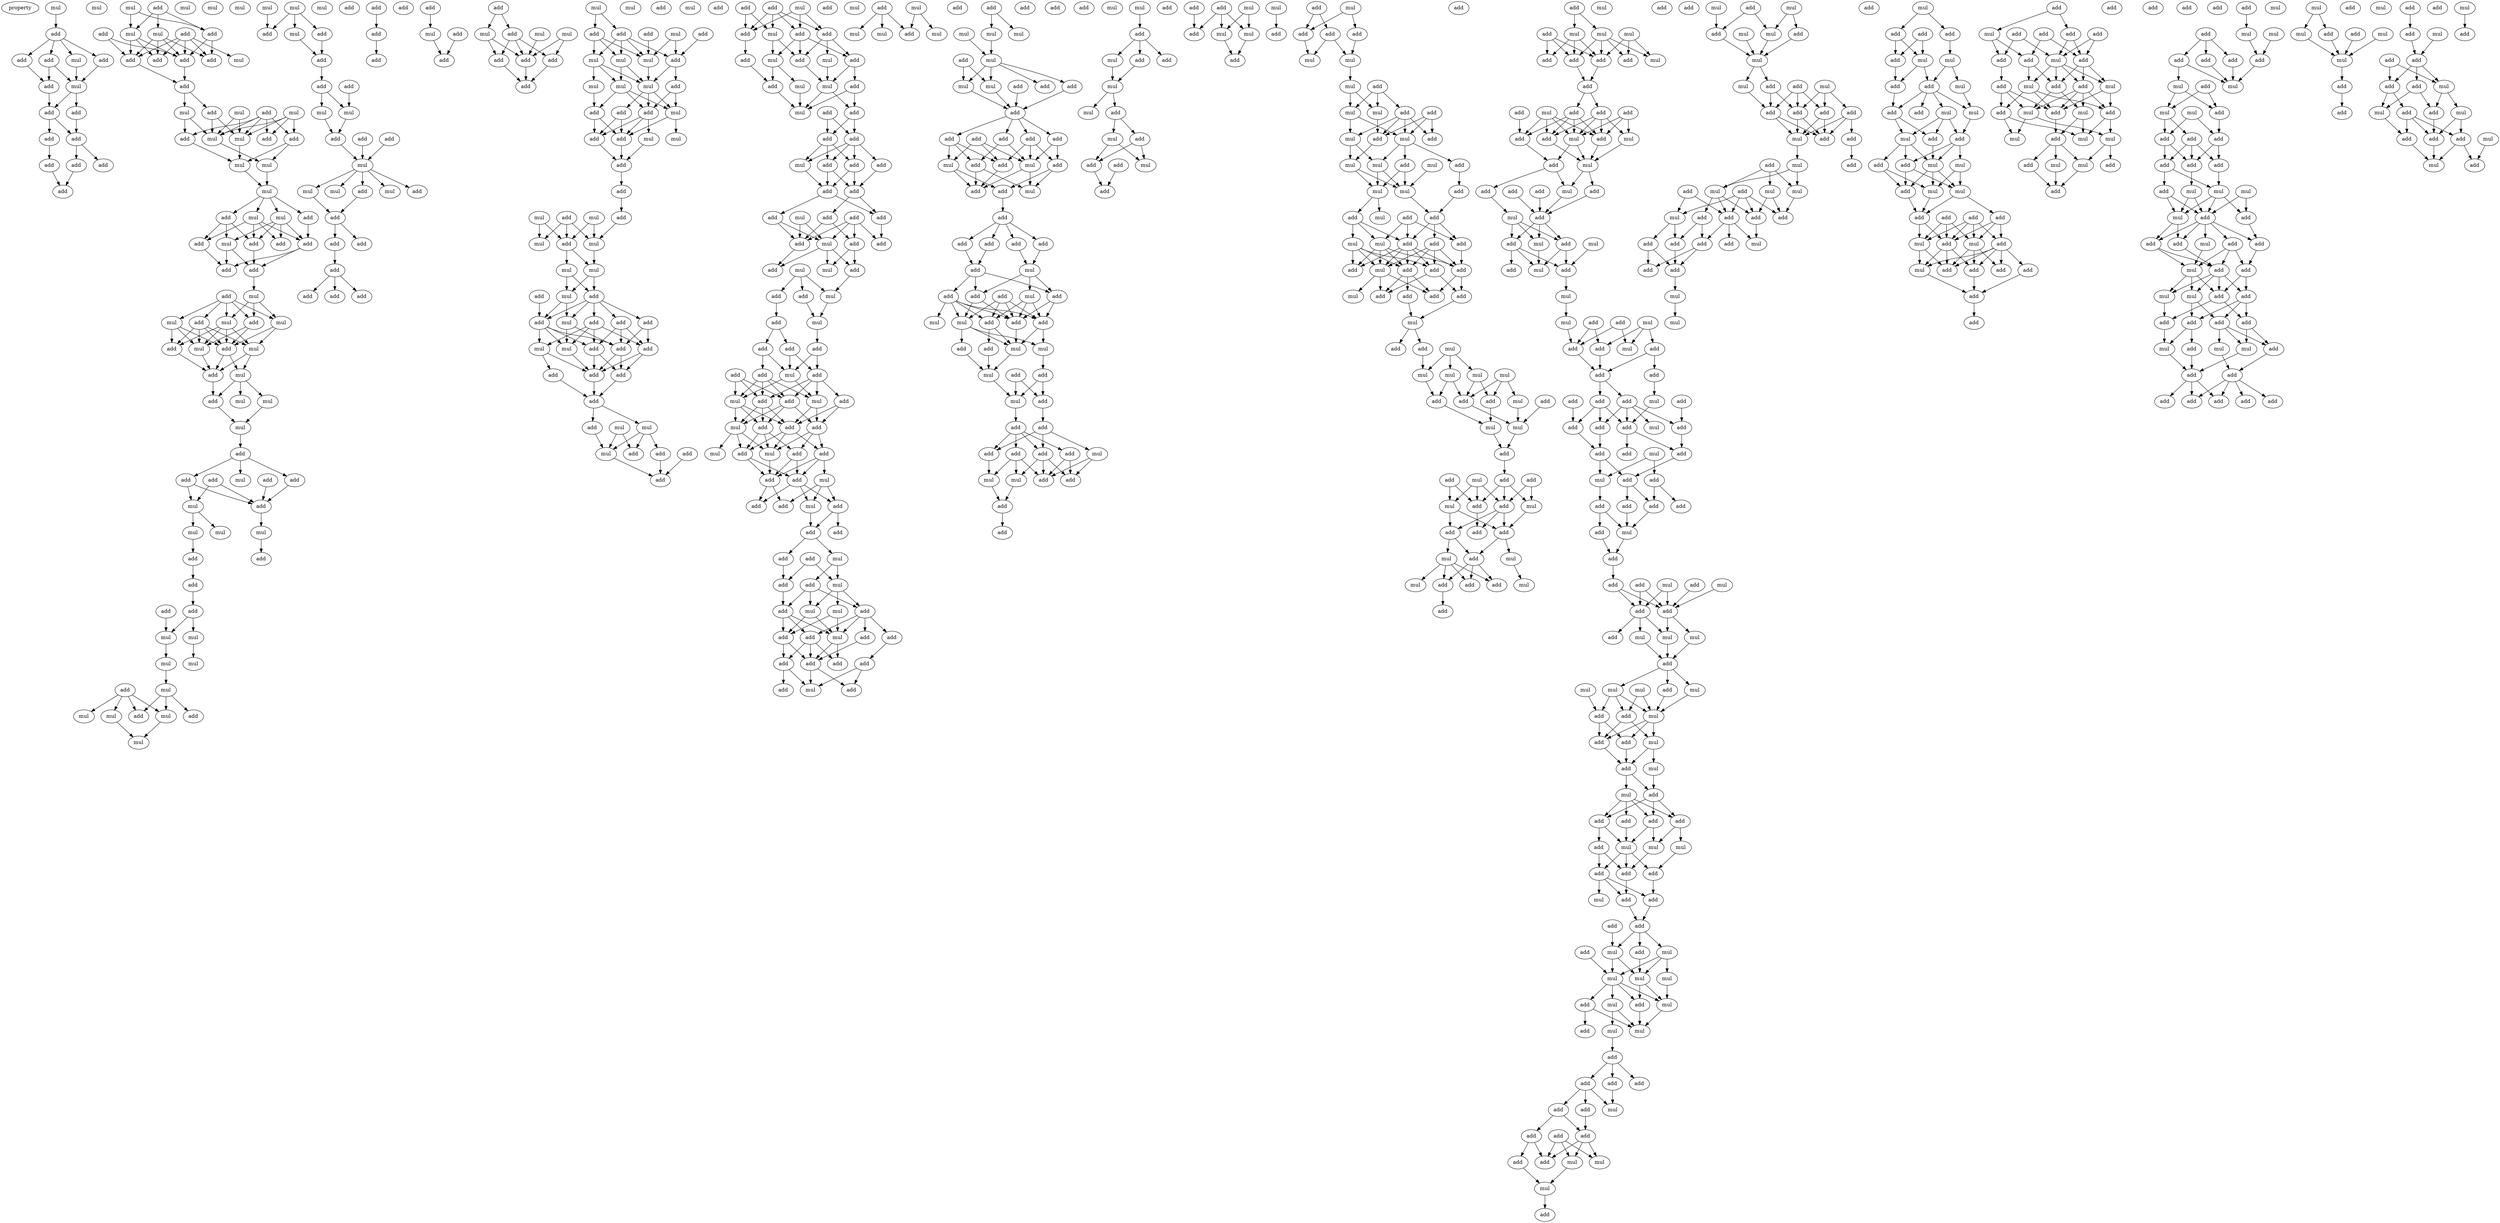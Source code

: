 digraph {
    node [fontcolor=black]
    property [mul=2,lf=1.4]
    0 [ label = mul ];
    1 [ label = add ];
    2 [ label = mul ];
    3 [ label = add ];
    4 [ label = mul ];
    5 [ label = add ];
    6 [ label = add ];
    7 [ label = mul ];
    8 [ label = add ];
    9 [ label = add ];
    10 [ label = add ];
    11 [ label = add ];
    12 [ label = add ];
    13 [ label = add ];
    14 [ label = add ];
    15 [ label = add ];
    16 [ label = add ];
    17 [ label = mul ];
    18 [ label = add ];
    19 [ label = mul ];
    20 [ label = add ];
    21 [ label = add ];
    22 [ label = mul ];
    23 [ label = add ];
    24 [ label = add ];
    25 [ label = mul ];
    26 [ label = add ];
    27 [ label = add ];
    28 [ label = add ];
    29 [ label = add ];
    30 [ label = mul ];
    31 [ label = mul ];
    32 [ label = add ];
    33 [ label = mul ];
    34 [ label = add ];
    35 [ label = mul ];
    36 [ label = add ];
    37 [ label = mul ];
    38 [ label = add ];
    39 [ label = add ];
    40 [ label = mul ];
    41 [ label = mul ];
    42 [ label = mul ];
    43 [ label = add ];
    44 [ label = mul ];
    45 [ label = add ];
    46 [ label = mul ];
    47 [ label = mul ];
    48 [ label = add ];
    49 [ label = add ];
    50 [ label = add ];
    51 [ label = add ];
    52 [ label = add ];
    53 [ label = add ];
    54 [ label = add ];
    55 [ label = mul ];
    56 [ label = add ];
    57 [ label = add ];
    58 [ label = mul ];
    59 [ label = mul ];
    60 [ label = mul ];
    61 [ label = add ];
    62 [ label = mul ];
    63 [ label = mul ];
    64 [ label = add ];
    65 [ label = add ];
    66 [ label = mul ];
    67 [ label = add ];
    68 [ label = mul ];
    69 [ label = mul ];
    70 [ label = mul ];
    71 [ label = add ];
    72 [ label = add ];
    73 [ label = add ];
    74 [ label = add ];
    75 [ label = mul ];
    76 [ label = add ];
    77 [ label = add ];
    78 [ label = mul ];
    79 [ label = mul ];
    80 [ label = mul ];
    81 [ label = mul ];
    82 [ label = add ];
    83 [ label = add ];
    84 [ label = add ];
    85 [ label = add ];
    86 [ label = add ];
    87 [ label = mul ];
    88 [ label = mul ];
    89 [ label = mul ];
    90 [ label = mul ];
    91 [ label = mul ];
    92 [ label = mul ];
    93 [ label = mul ];
    94 [ label = add ];
    95 [ label = add ];
    96 [ label = mul ];
    97 [ label = mul ];
    98 [ label = mul ];
    99 [ label = add ];
    100 [ label = mul ];
    101 [ label = mul ];
    102 [ label = mul ];
    103 [ label = mul ];
    104 [ label = mul ];
    105 [ label = add ];
    106 [ label = add ];
    107 [ label = add ];
    108 [ label = add ];
    109 [ label = add ];
    110 [ label = mul ];
    111 [ label = mul ];
    112 [ label = add ];
    113 [ label = add ];
    114 [ label = mul ];
    115 [ label = add ];
    116 [ label = add ];
    117 [ label = mul ];
    118 [ label = mul ];
    119 [ label = mul ];
    120 [ label = add ];
    121 [ label = mul ];
    122 [ label = add ];
    123 [ label = add ];
    124 [ label = add ];
    125 [ label = add ];
    126 [ label = add ];
    127 [ label = add ];
    128 [ label = add ];
    129 [ label = add ];
    130 [ label = add ];
    131 [ label = add ];
    132 [ label = add ];
    133 [ label = add ];
    134 [ label = add ];
    135 [ label = add ];
    136 [ label = mul ];
    137 [ label = add ];
    138 [ label = add ];
    139 [ label = mul ];
    140 [ label = add ];
    141 [ label = mul ];
    142 [ label = mul ];
    143 [ label = add ];
    144 [ label = add ];
    145 [ label = add ];
    146 [ label = add ];
    147 [ label = mul ];
    148 [ label = add ];
    149 [ label = add ];
    150 [ label = add ];
    151 [ label = mul ];
    152 [ label = add ];
    153 [ label = mul ];
    154 [ label = mul ];
    155 [ label = add ];
    156 [ label = mul ];
    157 [ label = add ];
    158 [ label = mul ];
    159 [ label = mul ];
    160 [ label = mul ];
    161 [ label = add ];
    162 [ label = add ];
    163 [ label = mul ];
    164 [ label = add ];
    165 [ label = mul ];
    166 [ label = add ];
    167 [ label = add ];
    168 [ label = mul ];
    169 [ label = mul ];
    170 [ label = add ];
    171 [ label = add ];
    172 [ label = add ];
    173 [ label = add ];
    174 [ label = mul ];
    175 [ label = mul ];
    176 [ label = add ];
    177 [ label = add ];
    178 [ label = mul ];
    179 [ label = mul ];
    180 [ label = mul ];
    181 [ label = mul ];
    182 [ label = mul ];
    183 [ label = add ];
    184 [ label = add ];
    185 [ label = add ];
    186 [ label = mul ];
    187 [ label = add ];
    188 [ label = add ];
    189 [ label = add ];
    190 [ label = add ];
    191 [ label = mul ];
    192 [ label = mul ];
    193 [ label = add ];
    194 [ label = add ];
    195 [ label = add ];
    196 [ label = add ];
    197 [ label = mul ];
    198 [ label = add ];
    199 [ label = add ];
    200 [ label = mul ];
    201 [ label = mul ];
    202 [ label = add ];
    203 [ label = add ];
    204 [ label = add ];
    205 [ label = add ];
    206 [ label = add ];
    207 [ label = mul ];
    208 [ label = add ];
    209 [ label = add ];
    210 [ label = mul ];
    211 [ label = add ];
    212 [ label = add ];
    213 [ label = mul ];
    214 [ label = add ];
    215 [ label = add ];
    216 [ label = mul ];
    217 [ label = add ];
    218 [ label = mul ];
    219 [ label = add ];
    220 [ label = add ];
    221 [ label = mul ];
    222 [ label = add ];
    223 [ label = add ];
    224 [ label = mul ];
    225 [ label = mul ];
    226 [ label = add ];
    227 [ label = add ];
    228 [ label = add ];
    229 [ label = add ];
    230 [ label = mul ];
    231 [ label = add ];
    232 [ label = add ];
    233 [ label = add ];
    234 [ label = add ];
    235 [ label = add ];
    236 [ label = add ];
    237 [ label = add ];
    238 [ label = add ];
    239 [ label = mul ];
    240 [ label = add ];
    241 [ label = add ];
    242 [ label = mul ];
    243 [ label = add ];
    244 [ label = add ];
    245 [ label = add ];
    246 [ label = add ];
    247 [ label = mul ];
    248 [ label = mul ];
    249 [ label = add ];
    250 [ label = add ];
    251 [ label = mul ];
    252 [ label = mul ];
    253 [ label = add ];
    254 [ label = add ];
    255 [ label = add ];
    256 [ label = add ];
    257 [ label = add ];
    258 [ label = add ];
    259 [ label = mul ];
    260 [ label = add ];
    261 [ label = add ];
    262 [ label = add ];
    263 [ label = add ];
    264 [ label = mul ];
    265 [ label = add ];
    266 [ label = mul ];
    267 [ label = add ];
    268 [ label = add ];
    269 [ label = add ];
    270 [ label = mul ];
    271 [ label = mul ];
    272 [ label = add ];
    273 [ label = add ];
    274 [ label = mul ];
    275 [ label = add ];
    276 [ label = add ];
    277 [ label = add ];
    278 [ label = mul ];
    279 [ label = add ];
    280 [ label = mul ];
    281 [ label = add ];
    282 [ label = add ];
    283 [ label = add ];
    284 [ label = add ];
    285 [ label = mul ];
    286 [ label = add ];
    287 [ label = add ];
    288 [ label = mul ];
    289 [ label = mul ];
    290 [ label = add ];
    291 [ label = add ];
    292 [ label = add ];
    293 [ label = add ];
    294 [ label = mul ];
    295 [ label = mul ];
    296 [ label = add ];
    297 [ label = add ];
    298 [ label = add ];
    299 [ label = add ];
    300 [ label = mul ];
    301 [ label = add ];
    302 [ label = add ];
    303 [ label = add ];
    304 [ label = add ];
    305 [ label = add ];
    306 [ label = mul ];
    307 [ label = add ];
    308 [ label = add ];
    309 [ label = mul ];
    310 [ label = mul ];
    311 [ label = mul ];
    312 [ label = mul ];
    313 [ label = add ];
    314 [ label = add ];
    315 [ label = add ];
    316 [ label = mul ];
    317 [ label = mul ];
    318 [ label = mul ];
    319 [ label = mul ];
    320 [ label = add ];
    321 [ label = mul ];
    322 [ label = add ];
    323 [ label = add ];
    324 [ label = mul ];
    325 [ label = add ];
    326 [ label = add ];
    327 [ label = add ];
    328 [ label = add ];
    329 [ label = add ];
    330 [ label = add ];
    331 [ label = add ];
    332 [ label = mul ];
    333 [ label = add ];
    334 [ label = add ];
    335 [ label = add ];
    336 [ label = mul ];
    337 [ label = add ];
    338 [ label = mul ];
    339 [ label = add ];
    340 [ label = add ];
    341 [ label = add ];
    342 [ label = add ];
    343 [ label = add ];
    344 [ label = add ];
    345 [ label = mul ];
    346 [ label = add ];
    347 [ label = add ];
    348 [ label = add ];
    349 [ label = add ];
    350 [ label = mul ];
    351 [ label = add ];
    352 [ label = add ];
    353 [ label = add ];
    354 [ label = add ];
    355 [ label = mul ];
    356 [ label = mul ];
    357 [ label = add ];
    358 [ label = mul ];
    359 [ label = mul ];
    360 [ label = add ];
    361 [ label = add ];
    362 [ label = add ];
    363 [ label = mul ];
    364 [ label = add ];
    365 [ label = mul ];
    366 [ label = add ];
    367 [ label = add ];
    368 [ label = add ];
    369 [ label = add ];
    370 [ label = add ];
    371 [ label = add ];
    372 [ label = mul ];
    373 [ label = add ];
    374 [ label = add ];
    375 [ label = mul ];
    376 [ label = mul ];
    377 [ label = add ];
    378 [ label = add ];
    379 [ label = add ];
    380 [ label = add ];
    381 [ label = add ];
    382 [ label = mul ];
    383 [ label = mul ];
    384 [ label = add ];
    385 [ label = add ];
    386 [ label = add ];
    387 [ label = mul ];
    388 [ label = add ];
    389 [ label = mul ];
    390 [ label = mul ];
    391 [ label = add ];
    392 [ label = mul ];
    393 [ label = add ];
    394 [ label = add ];
    395 [ label = mul ];
    396 [ label = add ];
    397 [ label = add ];
    398 [ label = add ];
    399 [ label = add ];
    400 [ label = mul ];
    401 [ label = mul ];
    402 [ label = add ];
    403 [ label = mul ];
    404 [ label = add ];
    405 [ label = mul ];
    406 [ label = add ];
    407 [ label = mul ];
    408 [ label = add ];
    409 [ label = add ];
    410 [ label = add ];
    411 [ label = add ];
    412 [ label = mul ];
    413 [ label = mul ];
    414 [ label = mul ];
    415 [ label = add ];
    416 [ label = mul ];
    417 [ label = mul ];
    418 [ label = add ];
    419 [ label = add ];
    420 [ label = mul ];
    421 [ label = add ];
    422 [ label = mul ];
    423 [ label = add ];
    424 [ label = mul ];
    425 [ label = mul ];
    426 [ label = mul ];
    427 [ label = add ];
    428 [ label = add ];
    429 [ label = mul ];
    430 [ label = mul ];
    431 [ label = add ];
    432 [ label = add ];
    433 [ label = mul ];
    434 [ label = add ];
    435 [ label = add ];
    436 [ label = mul ];
    437 [ label = add ];
    438 [ label = add ];
    439 [ label = mul ];
    440 [ label = add ];
    441 [ label = add ];
    442 [ label = add ];
    443 [ label = add ];
    444 [ label = add ];
    445 [ label = mul ];
    446 [ label = add ];
    447 [ label = mul ];
    448 [ label = add ];
    449 [ label = add ];
    450 [ label = add ];
    451 [ label = mul ];
    452 [ label = mul ];
    453 [ label = add ];
    454 [ label = add ];
    455 [ label = mul ];
    456 [ label = mul ];
    457 [ label = mul ];
    458 [ label = mul ];
    459 [ label = add ];
    460 [ label = mul ];
    461 [ label = add ];
    462 [ label = add ];
    463 [ label = add ];
    464 [ label = mul ];
    465 [ label = mul ];
    466 [ label = add ];
    467 [ label = mul ];
    468 [ label = add ];
    469 [ label = add ];
    470 [ label = add ];
    471 [ label = mul ];
    472 [ label = mul ];
    473 [ label = add ];
    474 [ label = add ];
    475 [ label = add ];
    476 [ label = add ];
    477 [ label = add ];
    478 [ label = add ];
    479 [ label = mul ];
    480 [ label = mul ];
    481 [ label = add ];
    482 [ label = add ];
    483 [ label = add ];
    484 [ label = mul ];
    485 [ label = mul ];
    486 [ label = add ];
    487 [ label = add ];
    488 [ label = add ];
    489 [ label = mul ];
    490 [ label = add ];
    491 [ label = mul ];
    492 [ label = mul ];
    493 [ label = add ];
    494 [ label = add ];
    495 [ label = mul ];
    496 [ label = add ];
    497 [ label = add ];
    498 [ label = add ];
    499 [ label = add ];
    500 [ label = add ];
    501 [ label = add ];
    502 [ label = add ];
    503 [ label = mul ];
    504 [ label = mul ];
    505 [ label = mul ];
    506 [ label = add ];
    507 [ label = add ];
    508 [ label = add ];
    509 [ label = add ];
    510 [ label = mul ];
    511 [ label = add ];
    512 [ label = add ];
    513 [ label = mul ];
    514 [ label = add ];
    515 [ label = add ];
    516 [ label = mul ];
    517 [ label = add ];
    518 [ label = mul ];
    519 [ label = add ];
    520 [ label = add ];
    521 [ label = mul ];
    522 [ label = add ];
    523 [ label = add ];
    524 [ label = mul ];
    525 [ label = mul ];
    526 [ label = add ];
    527 [ label = mul ];
    528 [ label = add ];
    529 [ label = mul ];
    530 [ label = mul ];
    531 [ label = add ];
    532 [ label = add ];
    533 [ label = add ];
    534 [ label = add ];
    535 [ label = add ];
    536 [ label = add ];
    537 [ label = add ];
    538 [ label = mul ];
    539 [ label = add ];
    540 [ label = add ];
    541 [ label = add ];
    542 [ label = add ];
    543 [ label = mul ];
    544 [ label = add ];
    545 [ label = add ];
    546 [ label = mul ];
    547 [ label = add ];
    548 [ label = add ];
    549 [ label = add ];
    550 [ label = mul ];
    551 [ label = add ];
    552 [ label = add ];
    553 [ label = add ];
    554 [ label = mul ];
    555 [ label = add ];
    556 [ label = add ];
    557 [ label = add ];
    558 [ label = mul ];
    559 [ label = add ];
    560 [ label = add ];
    561 [ label = add ];
    562 [ label = mul ];
    563 [ label = add ];
    564 [ label = add ];
    565 [ label = mul ];
    566 [ label = add ];
    567 [ label = add ];
    568 [ label = add ];
    569 [ label = mul ];
    570 [ label = mul ];
    571 [ label = mul ];
    572 [ label = add ];
    573 [ label = add ];
    574 [ label = mul ];
    575 [ label = mul ];
    576 [ label = mul ];
    577 [ label = mul ];
    578 [ label = add ];
    579 [ label = add ];
    580 [ label = mul ];
    581 [ label = add ];
    582 [ label = mul ];
    583 [ label = add ];
    584 [ label = add ];
    585 [ label = mul ];
    586 [ label = mul ];
    587 [ label = add ];
    588 [ label = add ];
    589 [ label = add ];
    590 [ label = add ];
    591 [ label = add ];
    592 [ label = mul ];
    593 [ label = add ];
    594 [ label = mul ];
    595 [ label = mul ];
    596 [ label = add ];
    597 [ label = add ];
    598 [ label = add ];
    599 [ label = add ];
    600 [ label = add ];
    601 [ label = mul ];
    602 [ label = add ];
    603 [ label = add ];
    604 [ label = mul ];
    605 [ label = mul ];
    606 [ label = add ];
    607 [ label = add ];
    608 [ label = add ];
    609 [ label = mul ];
    610 [ label = mul ];
    611 [ label = mul ];
    612 [ label = add ];
    613 [ label = mul ];
    614 [ label = add ];
    615 [ label = mul ];
    616 [ label = add ];
    617 [ label = mul ];
    618 [ label = mul ];
    619 [ label = add ];
    620 [ label = add ];
    621 [ label = add ];
    622 [ label = add ];
    623 [ label = add ];
    624 [ label = add ];
    625 [ label = mul ];
    626 [ label = add ];
    627 [ label = add ];
    628 [ label = add ];
    629 [ label = add ];
    630 [ label = mul ];
    631 [ label = add ];
    632 [ label = mul ];
    633 [ label = add ];
    634 [ label = mul ];
    635 [ label = add ];
    636 [ label = mul ];
    637 [ label = mul ];
    638 [ label = add ];
    639 [ label = add ];
    640 [ label = add ];
    641 [ label = mul ];
    642 [ label = mul ];
    643 [ label = add ];
    644 [ label = mul ];
    645 [ label = add ];
    646 [ label = mul ];
    647 [ label = add ];
    648 [ label = mul ];
    649 [ label = add ];
    650 [ label = add ];
    651 [ label = add ];
    652 [ label = add ];
    653 [ label = mul ];
    654 [ label = add ];
    655 [ label = add ];
    656 [ label = mul ];
    657 [ label = add ];
    658 [ label = add ];
    659 [ label = mul ];
    660 [ label = add ];
    661 [ label = add ];
    662 [ label = mul ];
    663 [ label = mul ];
    664 [ label = add ];
    665 [ label = add ];
    666 [ label = mul ];
    667 [ label = add ];
    668 [ label = add ];
    669 [ label = mul ];
    670 [ label = add ];
    671 [ label = add ];
    672 [ label = add ];
    673 [ label = add ];
    674 [ label = add ];
    675 [ label = add ];
    676 [ label = mul ];
    677 [ label = mul ];
    678 [ label = add ];
    679 [ label = add ];
    680 [ label = mul ];
    681 [ label = add ];
    682 [ label = add ];
    683 [ label = mul ];
    684 [ label = mul ];
    685 [ label = mul ];
    686 [ label = add ];
    687 [ label = add ];
    688 [ label = mul ];
    689 [ label = add ];
    690 [ label = add ];
    691 [ label = mul ];
    692 [ label = add ];
    693 [ label = mul ];
    694 [ label = add ];
    695 [ label = mul ];
    696 [ label = mul ];
    697 [ label = add ];
    698 [ label = add ];
    699 [ label = mul ];
    700 [ label = add ];
    701 [ label = mul ];
    702 [ label = add ];
    703 [ label = add ];
    704 [ label = add ];
    705 [ label = add ];
    706 [ label = add ];
    707 [ label = add ];
    708 [ label = mul ];
    709 [ label = mul ];
    710 [ label = mul ];
    711 [ label = add ];
    712 [ label = add ];
    713 [ label = add ];
    714 [ label = add ];
    715 [ label = add ];
    716 [ label = add ];
    717 [ label = add ];
    718 [ label = add ];
    719 [ label = add ];
    720 [ label = add ];
    721 [ label = mul ];
    722 [ label = add ];
    723 [ label = add ];
    724 [ label = mul ];
    725 [ label = add ];
    726 [ label = add ];
    727 [ label = add ];
    728 [ label = add ];
    729 [ label = mul ];
    730 [ label = add ];
    731 [ label = mul ];
    732 [ label = add ];
    733 [ label = mul ];
    734 [ label = add ];
    735 [ label = add ];
    736 [ label = mul ];
    737 [ label = mul ];
    738 [ label = mul ];
    739 [ label = add ];
    740 [ label = mul ];
    741 [ label = mul ];
    742 [ label = add ];
    743 [ label = mul ];
    744 [ label = add ];
    745 [ label = add ];
    746 [ label = add ];
    747 [ label = add ];
    748 [ label = add ];
    749 [ label = add ];
    750 [ label = add ];
    751 [ label = mul ];
    752 [ label = mul ];
    753 [ label = add ];
    754 [ label = add ];
    755 [ label = add ];
    756 [ label = add ];
    757 [ label = add ];
    758 [ label = add ];
    759 [ label = mul ];
    760 [ label = mul ];
    761 [ label = mul ];
    762 [ label = add ];
    763 [ label = mul ];
    764 [ label = add ];
    765 [ label = add ];
    766 [ label = add ];
    767 [ label = add ];
    768 [ label = add ];
    769 [ label = add ];
    770 [ label = mul ];
    771 [ label = mul ];
    772 [ label = add ];
    773 [ label = mul ];
    774 [ label = mul ];
    775 [ label = add ];
    776 [ label = add ];
    777 [ label = mul ];
    778 [ label = add ];
    779 [ label = add ];
    780 [ label = add ];
    781 [ label = add ];
    782 [ label = add ];
    783 [ label = mul ];
    784 [ label = add ];
    785 [ label = mul ];
    786 [ label = mul ];
    787 [ label = add ];
    788 [ label = add ];
    789 [ label = add ];
    790 [ label = add ];
    791 [ label = add ];
    792 [ label = add ];
    793 [ label = mul ];
    794 [ label = mul ];
    795 [ label = add ];
    796 [ label = add ];
    797 [ label = mul ];
    798 [ label = add ];
    799 [ label = add ];
    800 [ label = add ];
    801 [ label = add ];
    802 [ label = add ];
    803 [ label = add ];
    804 [ label = add ];
    805 [ label = mul ];
    806 [ label = mul ];
    807 [ label = mul ];
    808 [ label = add ];
    809 [ label = add ];
    810 [ label = add ];
    811 [ label = mul ];
    812 [ label = mul ];
    813 [ label = add ];
    814 [ label = mul ];
    815 [ label = add ];
    816 [ label = add ];
    817 [ label = add ];
    818 [ label = add ];
    819 [ label = mul ];
    820 [ label = mul ];
    821 [ label = add ];
    822 [ label = add ];
    823 [ label = add ];
    824 [ label = add ];
    825 [ label = add ];
    826 [ label = mul ];
    827 [ label = add ];
    828 [ label = add ];
    829 [ label = mul ];
    830 [ label = mul ];
    831 [ label = add ];
    832 [ label = mul ];
    833 [ label = add ];
    834 [ label = add ];
    835 [ label = add ];
    836 [ label = mul ];
    0 -> 1 [ name = 0 ];
    1 -> 3 [ name = 1 ];
    1 -> 4 [ name = 2 ];
    1 -> 5 [ name = 3 ];
    1 -> 6 [ name = 4 ];
    3 -> 8 [ name = 5 ];
    4 -> 7 [ name = 6 ];
    5 -> 7 [ name = 7 ];
    5 -> 8 [ name = 8 ];
    6 -> 7 [ name = 9 ];
    7 -> 9 [ name = 10 ];
    7 -> 10 [ name = 11 ];
    8 -> 10 [ name = 12 ];
    9 -> 11 [ name = 13 ];
    10 -> 11 [ name = 14 ];
    10 -> 12 [ name = 15 ];
    11 -> 13 [ name = 16 ];
    11 -> 15 [ name = 17 ];
    12 -> 14 [ name = 18 ];
    14 -> 16 [ name = 19 ];
    15 -> 16 [ name = 20 ];
    17 -> 22 [ name = 21 ];
    17 -> 23 [ name = 22 ];
    18 -> 19 [ name = 23 ];
    18 -> 22 [ name = 24 ];
    18 -> 23 [ name = 25 ];
    19 -> 24 [ name = 26 ];
    19 -> 26 [ name = 27 ];
    19 -> 27 [ name = 28 ];
    19 -> 28 [ name = 29 ];
    20 -> 24 [ name = 30 ];
    20 -> 25 [ name = 31 ];
    20 -> 26 [ name = 32 ];
    20 -> 27 [ name = 33 ];
    20 -> 28 [ name = 34 ];
    21 -> 24 [ name = 35 ];
    21 -> 26 [ name = 36 ];
    22 -> 24 [ name = 37 ];
    22 -> 26 [ name = 38 ];
    22 -> 27 [ name = 39 ];
    23 -> 26 [ name = 40 ];
    23 -> 28 [ name = 41 ];
    24 -> 29 [ name = 42 ];
    26 -> 29 [ name = 43 ];
    29 -> 30 [ name = 44 ];
    29 -> 34 [ name = 45 ];
    30 -> 35 [ name = 46 ];
    30 -> 36 [ name = 47 ];
    31 -> 35 [ name = 48 ];
    31 -> 37 [ name = 49 ];
    31 -> 38 [ name = 50 ];
    31 -> 39 [ name = 51 ];
    32 -> 35 [ name = 52 ];
    32 -> 36 [ name = 53 ];
    32 -> 37 [ name = 54 ];
    32 -> 38 [ name = 55 ];
    32 -> 39 [ name = 56 ];
    33 -> 35 [ name = 57 ];
    33 -> 37 [ name = 58 ];
    34 -> 35 [ name = 59 ];
    34 -> 37 [ name = 60 ];
    35 -> 41 [ name = 61 ];
    36 -> 40 [ name = 62 ];
    37 -> 40 [ name = 63 ];
    38 -> 40 [ name = 64 ];
    38 -> 41 [ name = 65 ];
    40 -> 42 [ name = 66 ];
    41 -> 42 [ name = 67 ];
    42 -> 43 [ name = 68 ];
    42 -> 44 [ name = 69 ];
    42 -> 45 [ name = 70 ];
    42 -> 46 [ name = 71 ];
    43 -> 50 [ name = 72 ];
    44 -> 47 [ name = 73 ];
    44 -> 48 [ name = 74 ];
    44 -> 49 [ name = 75 ];
    44 -> 50 [ name = 76 ];
    45 -> 47 [ name = 77 ];
    45 -> 49 [ name = 78 ];
    45 -> 51 [ name = 79 ];
    46 -> 48 [ name = 80 ];
    46 -> 49 [ name = 81 ];
    46 -> 50 [ name = 82 ];
    46 -> 51 [ name = 83 ];
    47 -> 52 [ name = 84 ];
    47 -> 53 [ name = 85 ];
    49 -> 53 [ name = 86 ];
    50 -> 52 [ name = 87 ];
    50 -> 53 [ name = 88 ];
    51 -> 52 [ name = 89 ];
    53 -> 55 [ name = 90 ];
    54 -> 56 [ name = 91 ];
    54 -> 57 [ name = 92 ];
    54 -> 58 [ name = 93 ];
    54 -> 59 [ name = 94 ];
    54 -> 60 [ name = 95 ];
    55 -> 57 [ name = 96 ];
    55 -> 59 [ name = 97 ];
    55 -> 60 [ name = 98 ];
    56 -> 61 [ name = 99 ];
    56 -> 62 [ name = 100 ];
    56 -> 63 [ name = 101 ];
    56 -> 64 [ name = 102 ];
    57 -> 63 [ name = 103 ];
    57 -> 64 [ name = 104 ];
    58 -> 61 [ name = 105 ];
    58 -> 63 [ name = 106 ];
    58 -> 64 [ name = 107 ];
    59 -> 61 [ name = 108 ];
    59 -> 62 [ name = 109 ];
    59 -> 63 [ name = 110 ];
    59 -> 64 [ name = 111 ];
    60 -> 62 [ name = 112 ];
    60 -> 64 [ name = 113 ];
    61 -> 65 [ name = 114 ];
    62 -> 65 [ name = 115 ];
    62 -> 66 [ name = 116 ];
    63 -> 65 [ name = 117 ];
    64 -> 65 [ name = 118 ];
    64 -> 66 [ name = 119 ];
    65 -> 67 [ name = 120 ];
    66 -> 67 [ name = 121 ];
    66 -> 68 [ name = 122 ];
    66 -> 69 [ name = 123 ];
    67 -> 70 [ name = 124 ];
    69 -> 70 [ name = 125 ];
    70 -> 71 [ name = 126 ];
    71 -> 73 [ name = 127 ];
    71 -> 74 [ name = 128 ];
    71 -> 75 [ name = 129 ];
    72 -> 77 [ name = 130 ];
    72 -> 78 [ name = 131 ];
    73 -> 77 [ name = 132 ];
    73 -> 78 [ name = 133 ];
    74 -> 77 [ name = 134 ];
    76 -> 77 [ name = 135 ];
    77 -> 79 [ name = 136 ];
    78 -> 80 [ name = 137 ];
    78 -> 81 [ name = 138 ];
    79 -> 82 [ name = 139 ];
    80 -> 83 [ name = 140 ];
    83 -> 84 [ name = 141 ];
    84 -> 85 [ name = 142 ];
    85 -> 87 [ name = 143 ];
    85 -> 88 [ name = 144 ];
    86 -> 87 [ name = 145 ];
    87 -> 90 [ name = 146 ];
    88 -> 92 [ name = 147 ];
    90 -> 93 [ name = 148 ];
    93 -> 95 [ name = 149 ];
    93 -> 97 [ name = 150 ];
    93 -> 99 [ name = 151 ];
    94 -> 95 [ name = 152 ];
    94 -> 96 [ name = 153 ];
    94 -> 97 [ name = 154 ];
    94 -> 98 [ name = 155 ];
    97 -> 100 [ name = 156 ];
    98 -> 100 [ name = 157 ];
    102 -> 106 [ name = 158 ];
    103 -> 104 [ name = 159 ];
    103 -> 105 [ name = 160 ];
    103 -> 106 [ name = 161 ];
    104 -> 107 [ name = 162 ];
    105 -> 107 [ name = 163 ];
    107 -> 108 [ name = 164 ];
    108 -> 110 [ name = 165 ];
    108 -> 111 [ name = 166 ];
    109 -> 111 [ name = 167 ];
    110 -> 113 [ name = 168 ];
    111 -> 113 [ name = 169 ];
    112 -> 117 [ name = 170 ];
    113 -> 117 [ name = 171 ];
    115 -> 117 [ name = 172 ];
    117 -> 118 [ name = 173 ];
    117 -> 119 [ name = 174 ];
    117 -> 120 [ name = 175 ];
    117 -> 121 [ name = 176 ];
    117 -> 122 [ name = 177 ];
    118 -> 123 [ name = 178 ];
    120 -> 123 [ name = 179 ];
    123 -> 124 [ name = 180 ];
    123 -> 125 [ name = 181 ];
    124 -> 129 [ name = 182 ];
    126 -> 128 [ name = 183 ];
    128 -> 133 [ name = 184 ];
    129 -> 130 [ name = 185 ];
    129 -> 131 [ name = 186 ];
    129 -> 132 [ name = 187 ];
    134 -> 136 [ name = 188 ];
    135 -> 137 [ name = 189 ];
    136 -> 137 [ name = 190 ];
    138 -> 140 [ name = 191 ];
    138 -> 142 [ name = 192 ];
    139 -> 144 [ name = 193 ];
    139 -> 145 [ name = 194 ];
    140 -> 143 [ name = 195 ];
    140 -> 144 [ name = 196 ];
    140 -> 145 [ name = 197 ];
    141 -> 144 [ name = 198 ];
    142 -> 143 [ name = 199 ];
    142 -> 144 [ name = 200 ];
    143 -> 146 [ name = 201 ];
    144 -> 146 [ name = 202 ];
    145 -> 146 [ name = 203 ];
    147 -> 149 [ name = 204 ];
    147 -> 152 [ name = 205 ];
    148 -> 154 [ name = 206 ];
    149 -> 153 [ name = 207 ];
    149 -> 154 [ name = 208 ];
    149 -> 156 [ name = 209 ];
    150 -> 155 [ name = 210 ];
    151 -> 154 [ name = 211 ];
    151 -> 155 [ name = 212 ];
    152 -> 153 [ name = 213 ];
    152 -> 154 [ name = 214 ];
    152 -> 155 [ name = 215 ];
    152 -> 156 [ name = 216 ];
    153 -> 158 [ name = 217 ];
    153 -> 160 [ name = 218 ];
    154 -> 158 [ name = 219 ];
    155 -> 157 [ name = 220 ];
    155 -> 158 [ name = 221 ];
    156 -> 158 [ name = 222 ];
    156 -> 159 [ name = 223 ];
    156 -> 160 [ name = 224 ];
    157 -> 162 [ name = 225 ];
    157 -> 163 [ name = 226 ];
    158 -> 162 [ name = 227 ];
    158 -> 163 [ name = 228 ];
    158 -> 164 [ name = 229 ];
    159 -> 161 [ name = 230 ];
    160 -> 161 [ name = 231 ];
    160 -> 162 [ name = 232 ];
    160 -> 163 [ name = 233 ];
    161 -> 166 [ name = 234 ];
    161 -> 167 [ name = 235 ];
    162 -> 165 [ name = 236 ];
    162 -> 166 [ name = 237 ];
    162 -> 167 [ name = 238 ];
    163 -> 166 [ name = 239 ];
    163 -> 168 [ name = 240 ];
    164 -> 166 [ name = 241 ];
    164 -> 167 [ name = 242 ];
    165 -> 170 [ name = 243 ];
    166 -> 170 [ name = 244 ];
    167 -> 170 [ name = 245 ];
    170 -> 172 [ name = 246 ];
    172 -> 173 [ name = 247 ];
    173 -> 178 [ name = 248 ];
    174 -> 177 [ name = 249 ];
    174 -> 178 [ name = 250 ];
    175 -> 177 [ name = 251 ];
    175 -> 179 [ name = 252 ];
    176 -> 177 [ name = 253 ];
    176 -> 178 [ name = 254 ];
    176 -> 179 [ name = 255 ];
    177 -> 180 [ name = 256 ];
    177 -> 181 [ name = 257 ];
    178 -> 181 [ name = 258 ];
    180 -> 182 [ name = 259 ];
    180 -> 183 [ name = 260 ];
    181 -> 182 [ name = 261 ];
    181 -> 183 [ name = 262 ];
    182 -> 185 [ name = 263 ];
    182 -> 186 [ name = 264 ];
    183 -> 185 [ name = 265 ];
    183 -> 186 [ name = 266 ];
    183 -> 187 [ name = 267 ];
    183 -> 188 [ name = 268 ];
    183 -> 189 [ name = 269 ];
    184 -> 185 [ name = 270 ];
    185 -> 190 [ name = 271 ];
    185 -> 191 [ name = 272 ];
    185 -> 192 [ name = 273 ];
    185 -> 193 [ name = 274 ];
    186 -> 192 [ name = 275 ];
    186 -> 193 [ name = 276 ];
    187 -> 190 [ name = 277 ];
    187 -> 191 [ name = 278 ];
    187 -> 192 [ name = 279 ];
    187 -> 194 [ name = 280 ];
    188 -> 193 [ name = 281 ];
    188 -> 194 [ name = 282 ];
    189 -> 190 [ name = 283 ];
    189 -> 193 [ name = 284 ];
    189 -> 194 [ name = 285 ];
    190 -> 195 [ name = 286 ];
    190 -> 196 [ name = 287 ];
    191 -> 195 [ name = 288 ];
    191 -> 198 [ name = 289 ];
    192 -> 195 [ name = 290 ];
    193 -> 195 [ name = 291 ];
    193 -> 196 [ name = 292 ];
    194 -> 195 [ name = 293 ];
    194 -> 196 [ name = 294 ];
    195 -> 199 [ name = 295 ];
    196 -> 199 [ name = 296 ];
    198 -> 199 [ name = 297 ];
    199 -> 200 [ name = 298 ];
    199 -> 202 [ name = 299 ];
    200 -> 205 [ name = 300 ];
    200 -> 206 [ name = 301 ];
    200 -> 207 [ name = 302 ];
    201 -> 206 [ name = 303 ];
    201 -> 207 [ name = 304 ];
    202 -> 207 [ name = 305 ];
    204 -> 208 [ name = 306 ];
    205 -> 208 [ name = 307 ];
    207 -> 208 [ name = 308 ];
    209 -> 213 [ name = 309 ];
    209 -> 215 [ name = 310 ];
    210 -> 212 [ name = 311 ];
    210 -> 214 [ name = 312 ];
    210 -> 215 [ name = 313 ];
    211 -> 212 [ name = 314 ];
    211 -> 213 [ name = 315 ];
    211 -> 214 [ name = 316 ];
    211 -> 215 [ name = 317 ];
    212 -> 216 [ name = 318 ];
    212 -> 219 [ name = 319 ];
    212 -> 220 [ name = 320 ];
    213 -> 218 [ name = 321 ];
    213 -> 219 [ name = 322 ];
    214 -> 218 [ name = 323 ];
    214 -> 219 [ name = 324 ];
    214 -> 220 [ name = 325 ];
    215 -> 217 [ name = 326 ];
    216 -> 221 [ name = 327 ];
    217 -> 222 [ name = 328 ];
    218 -> 222 [ name = 329 ];
    218 -> 224 [ name = 330 ];
    219 -> 221 [ name = 331 ];
    220 -> 221 [ name = 332 ];
    220 -> 223 [ name = 333 ];
    221 -> 225 [ name = 334 ];
    221 -> 226 [ name = 335 ];
    222 -> 225 [ name = 336 ];
    223 -> 225 [ name = 337 ];
    223 -> 226 [ name = 338 ];
    224 -> 225 [ name = 339 ];
    226 -> 228 [ name = 340 ];
    226 -> 229 [ name = 341 ];
    227 -> 228 [ name = 342 ];
    227 -> 229 [ name = 343 ];
    228 -> 230 [ name = 344 ];
    228 -> 232 [ name = 345 ];
    228 -> 233 [ name = 346 ];
    229 -> 230 [ name = 347 ];
    229 -> 231 [ name = 348 ];
    229 -> 232 [ name = 349 ];
    229 -> 233 [ name = 350 ];
    230 -> 235 [ name = 351 ];
    231 -> 234 [ name = 352 ];
    232 -> 234 [ name = 353 ];
    232 -> 235 [ name = 354 ];
    233 -> 234 [ name = 355 ];
    233 -> 235 [ name = 356 ];
    234 -> 236 [ name = 357 ];
    234 -> 237 [ name = 358 ];
    235 -> 237 [ name = 359 ];
    235 -> 240 [ name = 360 ];
    236 -> 241 [ name = 361 ];
    236 -> 244 [ name = 362 ];
    237 -> 243 [ name = 363 ];
    238 -> 241 [ name = 364 ];
    238 -> 242 [ name = 365 ];
    238 -> 243 [ name = 366 ];
    238 -> 244 [ name = 367 ];
    239 -> 241 [ name = 368 ];
    239 -> 242 [ name = 369 ];
    240 -> 241 [ name = 370 ];
    240 -> 242 [ name = 371 ];
    241 -> 245 [ name = 372 ];
    242 -> 245 [ name = 373 ];
    242 -> 246 [ name = 374 ];
    242 -> 247 [ name = 375 ];
    244 -> 246 [ name = 376 ];
    244 -> 247 [ name = 377 ];
    246 -> 251 [ name = 378 ];
    248 -> 249 [ name = 379 ];
    248 -> 250 [ name = 380 ];
    248 -> 251 [ name = 381 ];
    249 -> 252 [ name = 382 ];
    250 -> 253 [ name = 383 ];
    251 -> 252 [ name = 384 ];
    252 -> 255 [ name = 385 ];
    253 -> 254 [ name = 386 ];
    253 -> 256 [ name = 387 ];
    254 -> 259 [ name = 388 ];
    254 -> 261 [ name = 389 ];
    255 -> 257 [ name = 390 ];
    255 -> 259 [ name = 391 ];
    256 -> 257 [ name = 392 ];
    256 -> 259 [ name = 393 ];
    257 -> 262 [ name = 394 ];
    257 -> 263 [ name = 395 ];
    257 -> 265 [ name = 396 ];
    257 -> 266 [ name = 397 ];
    259 -> 264 [ name = 398 ];
    259 -> 266 [ name = 399 ];
    260 -> 262 [ name = 400 ];
    260 -> 264 [ name = 401 ];
    260 -> 265 [ name = 402 ];
    261 -> 262 [ name = 403 ];
    261 -> 264 [ name = 404 ];
    261 -> 265 [ name = 405 ];
    261 -> 266 [ name = 406 ];
    262 -> 268 [ name = 407 ];
    262 -> 269 [ name = 408 ];
    262 -> 270 [ name = 409 ];
    263 -> 267 [ name = 410 ];
    263 -> 268 [ name = 411 ];
    264 -> 267 [ name = 412 ];
    264 -> 269 [ name = 413 ];
    264 -> 270 [ name = 414 ];
    265 -> 267 [ name = 415 ];
    265 -> 269 [ name = 416 ];
    265 -> 270 [ name = 417 ];
    266 -> 267 [ name = 418 ];
    266 -> 268 [ name = 419 ];
    267 -> 272 [ name = 420 ];
    267 -> 274 [ name = 421 ];
    267 -> 275 [ name = 422 ];
    268 -> 272 [ name = 423 ];
    268 -> 273 [ name = 424 ];
    268 -> 274 [ name = 425 ];
    269 -> 273 [ name = 426 ];
    269 -> 274 [ name = 427 ];
    269 -> 275 [ name = 428 ];
    270 -> 271 [ name = 429 ];
    270 -> 274 [ name = 430 ];
    270 -> 275 [ name = 431 ];
    272 -> 276 [ name = 432 ];
    272 -> 277 [ name = 433 ];
    272 -> 278 [ name = 434 ];
    273 -> 276 [ name = 435 ];
    273 -> 277 [ name = 436 ];
    274 -> 277 [ name = 437 ];
    275 -> 276 [ name = 438 ];
    275 -> 277 [ name = 439 ];
    276 -> 279 [ name = 440 ];
    276 -> 280 [ name = 441 ];
    276 -> 282 [ name = 442 ];
    277 -> 279 [ name = 443 ];
    277 -> 281 [ name = 444 ];
    278 -> 280 [ name = 445 ];
    278 -> 281 [ name = 446 ];
    278 -> 282 [ name = 447 ];
    280 -> 283 [ name = 448 ];
    282 -> 283 [ name = 449 ];
    282 -> 284 [ name = 450 ];
    283 -> 285 [ name = 451 ];
    283 -> 287 [ name = 452 ];
    285 -> 289 [ name = 453 ];
    285 -> 290 [ name = 454 ];
    286 -> 289 [ name = 455 ];
    286 -> 291 [ name = 456 ];
    287 -> 291 [ name = 457 ];
    289 -> 293 [ name = 458 ];
    289 -> 294 [ name = 459 ];
    289 -> 295 [ name = 460 ];
    290 -> 292 [ name = 461 ];
    290 -> 293 [ name = 462 ];
    290 -> 295 [ name = 463 ];
    291 -> 292 [ name = 464 ];
    292 -> 297 [ name = 465 ];
    292 -> 298 [ name = 466 ];
    292 -> 300 [ name = 467 ];
    293 -> 296 [ name = 468 ];
    293 -> 297 [ name = 469 ];
    293 -> 299 [ name = 470 ];
    293 -> 300 [ name = 471 ];
    294 -> 298 [ name = 472 ];
    294 -> 300 [ name = 473 ];
    295 -> 298 [ name = 474 ];
    295 -> 300 [ name = 475 ];
    296 -> 303 [ name = 476 ];
    297 -> 301 [ name = 477 ];
    297 -> 303 [ name = 478 ];
    297 -> 304 [ name = 479 ];
    298 -> 301 [ name = 480 ];
    298 -> 303 [ name = 481 ];
    299 -> 302 [ name = 482 ];
    300 -> 303 [ name = 483 ];
    300 -> 304 [ name = 484 ];
    301 -> 305 [ name = 485 ];
    301 -> 306 [ name = 486 ];
    302 -> 306 [ name = 487 ];
    302 -> 307 [ name = 488 ];
    303 -> 306 [ name = 489 ];
    303 -> 307 [ name = 490 ];
    308 -> 311 [ name = 491 ];
    308 -> 312 [ name = 492 ];
    308 -> 313 [ name = 493 ];
    309 -> 310 [ name = 494 ];
    309 -> 313 [ name = 495 ];
    315 -> 317 [ name = 496 ];
    315 -> 318 [ name = 497 ];
    316 -> 319 [ name = 498 ];
    317 -> 319 [ name = 499 ];
    319 -> 321 [ name = 500 ];
    319 -> 322 [ name = 501 ];
    319 -> 323 [ name = 502 ];
    319 -> 324 [ name = 503 ];
    320 -> 321 [ name = 504 ];
    320 -> 324 [ name = 505 ];
    321 -> 326 [ name = 506 ];
    322 -> 326 [ name = 507 ];
    324 -> 326 [ name = 508 ];
    325 -> 326 [ name = 509 ];
    326 -> 328 [ name = 510 ];
    326 -> 329 [ name = 511 ];
    326 -> 330 [ name = 512 ];
    326 -> 331 [ name = 513 ];
    327 -> 332 [ name = 514 ];
    327 -> 334 [ name = 515 ];
    327 -> 336 [ name = 516 ];
    328 -> 333 [ name = 517 ];
    328 -> 334 [ name = 518 ];
    328 -> 336 [ name = 519 ];
    329 -> 332 [ name = 520 ];
    329 -> 335 [ name = 521 ];
    330 -> 332 [ name = 522 ];
    330 -> 333 [ name = 523 ];
    331 -> 332 [ name = 524 ];
    331 -> 334 [ name = 525 ];
    331 -> 335 [ name = 526 ];
    332 -> 338 [ name = 527 ];
    332 -> 339 [ name = 528 ];
    333 -> 338 [ name = 529 ];
    333 -> 339 [ name = 530 ];
    334 -> 339 [ name = 531 ];
    335 -> 337 [ name = 532 ];
    335 -> 338 [ name = 533 ];
    336 -> 337 [ name = 534 ];
    336 -> 339 [ name = 535 ];
    337 -> 340 [ name = 536 ];
    340 -> 341 [ name = 537 ];
    340 -> 342 [ name = 538 ];
    340 -> 343 [ name = 539 ];
    340 -> 344 [ name = 540 ];
    341 -> 346 [ name = 541 ];
    342 -> 346 [ name = 542 ];
    343 -> 345 [ name = 543 ];
    344 -> 345 [ name = 544 ];
    345 -> 348 [ name = 545 ];
    345 -> 350 [ name = 546 ];
    345 -> 352 [ name = 547 ];
    346 -> 348 [ name = 548 ];
    346 -> 349 [ name = 549 ];
    346 -> 352 [ name = 550 ];
    348 -> 353 [ name = 551 ];
    348 -> 356 [ name = 552 ];
    349 -> 353 [ name = 553 ];
    349 -> 354 [ name = 554 ];
    349 -> 355 [ name = 555 ];
    349 -> 356 [ name = 556 ];
    349 -> 357 [ name = 557 ];
    350 -> 353 [ name = 558 ];
    350 -> 354 [ name = 559 ];
    350 -> 357 [ name = 560 ];
    351 -> 353 [ name = 561 ];
    351 -> 354 [ name = 562 ];
    351 -> 356 [ name = 563 ];
    351 -> 357 [ name = 564 ];
    352 -> 353 [ name = 565 ];
    352 -> 354 [ name = 566 ];
    353 -> 358 [ name = 567 ];
    354 -> 358 [ name = 568 ];
    354 -> 359 [ name = 569 ];
    356 -> 358 [ name = 570 ];
    356 -> 359 [ name = 571 ];
    356 -> 361 [ name = 572 ];
    357 -> 358 [ name = 573 ];
    357 -> 360 [ name = 574 ];
    358 -> 363 [ name = 575 ];
    359 -> 362 [ name = 576 ];
    360 -> 363 [ name = 577 ];
    361 -> 363 [ name = 578 ];
    362 -> 365 [ name = 579 ];
    362 -> 366 [ name = 580 ];
    363 -> 365 [ name = 581 ];
    364 -> 365 [ name = 582 ];
    364 -> 366 [ name = 583 ];
    365 -> 368 [ name = 584 ];
    366 -> 367 [ name = 585 ];
    367 -> 370 [ name = 586 ];
    367 -> 372 [ name = 587 ];
    367 -> 373 [ name = 588 ];
    368 -> 369 [ name = 589 ];
    368 -> 370 [ name = 590 ];
    368 -> 371 [ name = 591 ];
    368 -> 373 [ name = 592 ];
    369 -> 374 [ name = 593 ];
    369 -> 377 [ name = 594 ];
    370 -> 375 [ name = 595 ];
    371 -> 375 [ name = 596 ];
    371 -> 376 [ name = 597 ];
    371 -> 377 [ name = 598 ];
    372 -> 374 [ name = 599 ];
    372 -> 377 [ name = 600 ];
    373 -> 374 [ name = 601 ];
    373 -> 376 [ name = 602 ];
    373 -> 377 [ name = 603 ];
    375 -> 378 [ name = 604 ];
    376 -> 378 [ name = 605 ];
    378 -> 379 [ name = 606 ];
    383 -> 385 [ name = 607 ];
    385 -> 386 [ name = 608 ];
    385 -> 387 [ name = 609 ];
    385 -> 388 [ name = 610 ];
    386 -> 389 [ name = 611 ];
    387 -> 389 [ name = 612 ];
    389 -> 390 [ name = 613 ];
    389 -> 391 [ name = 614 ];
    391 -> 392 [ name = 615 ];
    391 -> 393 [ name = 616 ];
    392 -> 394 [ name = 617 ];
    392 -> 395 [ name = 618 ];
    393 -> 394 [ name = 619 ];
    393 -> 395 [ name = 620 ];
    394 -> 397 [ name = 621 ];
    396 -> 397 [ name = 622 ];
    398 -> 402 [ name = 623 ];
    399 -> 401 [ name = 624 ];
    399 -> 402 [ name = 625 ];
    399 -> 403 [ name = 626 ];
    400 -> 401 [ name = 627 ];
    400 -> 403 [ name = 628 ];
    401 -> 404 [ name = 629 ];
    403 -> 404 [ name = 630 ];
    405 -> 406 [ name = 631 ];
    407 -> 410 [ name = 632 ];
    407 -> 411 [ name = 633 ];
    408 -> 409 [ name = 634 ];
    408 -> 411 [ name = 635 ];
    409 -> 412 [ name = 636 ];
    409 -> 413 [ name = 637 ];
    410 -> 413 [ name = 638 ];
    411 -> 412 [ name = 639 ];
    413 -> 414 [ name = 640 ];
    414 -> 416 [ name = 641 ];
    414 -> 417 [ name = 642 ];
    415 -> 416 [ name = 643 ];
    415 -> 417 [ name = 644 ];
    415 -> 418 [ name = 645 ];
    416 -> 420 [ name = 646 ];
    416 -> 422 [ name = 647 ];
    417 -> 421 [ name = 648 ];
    418 -> 420 [ name = 649 ];
    418 -> 421 [ name = 650 ];
    418 -> 422 [ name = 651 ];
    418 -> 423 [ name = 652 ];
    419 -> 420 [ name = 653 ];
    419 -> 421 [ name = 654 ];
    419 -> 423 [ name = 655 ];
    420 -> 424 [ name = 656 ];
    420 -> 427 [ name = 657 ];
    420 -> 428 [ name = 658 ];
    421 -> 426 [ name = 659 ];
    422 -> 424 [ name = 660 ];
    422 -> 426 [ name = 661 ];
    424 -> 429 [ name = 662 ];
    424 -> 430 [ name = 663 ];
    425 -> 429 [ name = 664 ];
    426 -> 429 [ name = 665 ];
    426 -> 430 [ name = 666 ];
    427 -> 429 [ name = 667 ];
    427 -> 430 [ name = 668 ];
    428 -> 431 [ name = 669 ];
    429 -> 435 [ name = 670 ];
    430 -> 432 [ name = 671 ];
    430 -> 433 [ name = 672 ];
    431 -> 435 [ name = 673 ];
    432 -> 436 [ name = 674 ];
    432 -> 438 [ name = 675 ];
    432 -> 439 [ name = 676 ];
    434 -> 438 [ name = 677 ];
    434 -> 439 [ name = 678 ];
    434 -> 440 [ name = 679 ];
    435 -> 437 [ name = 680 ];
    435 -> 438 [ name = 681 ];
    435 -> 440 [ name = 682 ];
    436 -> 441 [ name = 683 ];
    436 -> 442 [ name = 684 ];
    436 -> 444 [ name = 685 ];
    436 -> 445 [ name = 686 ];
    437 -> 441 [ name = 687 ];
    437 -> 442 [ name = 688 ];
    437 -> 443 [ name = 689 ];
    437 -> 445 [ name = 690 ];
    438 -> 441 [ name = 691 ];
    438 -> 442 [ name = 692 ];
    438 -> 443 [ name = 693 ];
    438 -> 444 [ name = 694 ];
    438 -> 445 [ name = 695 ];
    439 -> 442 [ name = 696 ];
    439 -> 443 [ name = 697 ];
    439 -> 444 [ name = 698 ];
    439 -> 445 [ name = 699 ];
    440 -> 443 [ name = 700 ];
    441 -> 446 [ name = 701 ];
    441 -> 450 [ name = 702 ];
    442 -> 446 [ name = 703 ];
    442 -> 448 [ name = 704 ];
    442 -> 449 [ name = 705 ];
    443 -> 448 [ name = 706 ];
    443 -> 450 [ name = 707 ];
    445 -> 446 [ name = 708 ];
    445 -> 447 [ name = 709 ];
    445 -> 448 [ name = 710 ];
    449 -> 451 [ name = 711 ];
    450 -> 451 [ name = 712 ];
    451 -> 453 [ name = 713 ];
    451 -> 454 [ name = 714 ];
    452 -> 455 [ name = 715 ];
    452 -> 456 [ name = 716 ];
    452 -> 458 [ name = 717 ];
    454 -> 455 [ name = 718 ];
    455 -> 461 [ name = 719 ];
    456 -> 459 [ name = 720 ];
    456 -> 461 [ name = 721 ];
    457 -> 459 [ name = 722 ];
    457 -> 460 [ name = 723 ];
    457 -> 462 [ name = 724 ];
    458 -> 459 [ name = 725 ];
    458 -> 462 [ name = 726 ];
    459 -> 465 [ name = 727 ];
    460 -> 465 [ name = 728 ];
    461 -> 464 [ name = 729 ];
    462 -> 464 [ name = 730 ];
    463 -> 465 [ name = 731 ];
    464 -> 466 [ name = 732 ];
    465 -> 466 [ name = 733 ];
    466 -> 468 [ name = 734 ];
    467 -> 471 [ name = 735 ];
    467 -> 473 [ name = 736 ];
    467 -> 474 [ name = 737 ];
    468 -> 472 [ name = 738 ];
    468 -> 473 [ name = 739 ];
    468 -> 474 [ name = 740 ];
    469 -> 471 [ name = 741 ];
    469 -> 473 [ name = 742 ];
    470 -> 472 [ name = 743 ];
    470 -> 474 [ name = 744 ];
    471 -> 477 [ name = 745 ];
    471 -> 478 [ name = 746 ];
    472 -> 478 [ name = 747 ];
    473 -> 476 [ name = 748 ];
    474 -> 476 [ name = 749 ];
    474 -> 477 [ name = 750 ];
    474 -> 478 [ name = 751 ];
    477 -> 480 [ name = 752 ];
    477 -> 481 [ name = 753 ];
    478 -> 479 [ name = 754 ];
    478 -> 481 [ name = 755 ];
    479 -> 485 [ name = 756 ];
    480 -> 482 [ name = 757 ];
    480 -> 483 [ name = 758 ];
    480 -> 484 [ name = 759 ];
    480 -> 486 [ name = 760 ];
    481 -> 482 [ name = 761 ];
    481 -> 483 [ name = 762 ];
    481 -> 486 [ name = 763 ];
    486 -> 487 [ name = 764 ];
    488 -> 489 [ name = 765 ];
    488 -> 492 [ name = 766 ];
    489 -> 493 [ name = 767 ];
    489 -> 494 [ name = 768 ];
    489 -> 495 [ name = 769 ];
    489 -> 497 [ name = 770 ];
    490 -> 493 [ name = 771 ];
    490 -> 494 [ name = 772 ];
    490 -> 496 [ name = 773 ];
    491 -> 494 [ name = 774 ];
    491 -> 495 [ name = 775 ];
    491 -> 497 [ name = 776 ];
    492 -> 493 [ name = 777 ];
    492 -> 494 [ name = 778 ];
    492 -> 496 [ name = 779 ];
    493 -> 498 [ name = 780 ];
    494 -> 498 [ name = 781 ];
    498 -> 499 [ name = 782 ];
    498 -> 500 [ name = 783 ];
    499 -> 505 [ name = 784 ];
    499 -> 506 [ name = 785 ];
    499 -> 507 [ name = 786 ];
    499 -> 508 [ name = 787 ];
    500 -> 504 [ name = 788 ];
    500 -> 505 [ name = 789 ];
    500 -> 507 [ name = 790 ];
    500 -> 508 [ name = 791 ];
    501 -> 504 [ name = 792 ];
    501 -> 505 [ name = 793 ];
    501 -> 507 [ name = 794 ];
    502 -> 506 [ name = 795 ];
    503 -> 505 [ name = 796 ];
    503 -> 506 [ name = 797 ];
    503 -> 507 [ name = 798 ];
    503 -> 508 [ name = 799 ];
    504 -> 510 [ name = 800 ];
    505 -> 509 [ name = 801 ];
    505 -> 510 [ name = 802 ];
    506 -> 509 [ name = 803 ];
    507 -> 510 [ name = 804 ];
    508 -> 510 [ name = 805 ];
    509 -> 513 [ name = 806 ];
    509 -> 515 [ name = 807 ];
    510 -> 512 [ name = 808 ];
    510 -> 513 [ name = 809 ];
    511 -> 517 [ name = 810 ];
    512 -> 517 [ name = 811 ];
    513 -> 517 [ name = 812 ];
    514 -> 517 [ name = 813 ];
    515 -> 516 [ name = 814 ];
    516 -> 518 [ name = 815 ];
    516 -> 519 [ name = 816 ];
    516 -> 520 [ name = 817 ];
    517 -> 518 [ name = 818 ];
    517 -> 519 [ name = 819 ];
    517 -> 520 [ name = 820 ];
    518 -> 524 [ name = 821 ];
    519 -> 522 [ name = 822 ];
    519 -> 523 [ name = 823 ];
    519 -> 524 [ name = 824 ];
    520 -> 522 [ name = 825 ];
    520 -> 524 [ name = 826 ];
    521 -> 522 [ name = 827 ];
    522 -> 525 [ name = 828 ];
    525 -> 527 [ name = 829 ];
    526 -> 532 [ name = 830 ];
    526 -> 533 [ name = 831 ];
    527 -> 532 [ name = 832 ];
    528 -> 530 [ name = 833 ];
    528 -> 532 [ name = 834 ];
    529 -> 530 [ name = 835 ];
    529 -> 531 [ name = 836 ];
    529 -> 533 [ name = 837 ];
    531 -> 534 [ name = 838 ];
    531 -> 535 [ name = 839 ];
    532 -> 535 [ name = 840 ];
    533 -> 535 [ name = 841 ];
    534 -> 538 [ name = 842 ];
    535 -> 537 [ name = 843 ];
    535 -> 540 [ name = 844 ];
    536 -> 542 [ name = 845 ];
    537 -> 541 [ name = 846 ];
    537 -> 544 [ name = 847 ];
    537 -> 545 [ name = 848 ];
    538 -> 541 [ name = 849 ];
    539 -> 544 [ name = 850 ];
    540 -> 541 [ name = 851 ];
    540 -> 542 [ name = 852 ];
    540 -> 543 [ name = 853 ];
    540 -> 545 [ name = 854 ];
    541 -> 548 [ name = 855 ];
    541 -> 549 [ name = 856 ];
    542 -> 548 [ name = 857 ];
    544 -> 547 [ name = 858 ];
    545 -> 547 [ name = 859 ];
    546 -> 550 [ name = 860 ];
    546 -> 551 [ name = 861 ];
    547 -> 550 [ name = 862 ];
    547 -> 552 [ name = 863 ];
    548 -> 552 [ name = 864 ];
    550 -> 556 [ name = 865 ];
    551 -> 553 [ name = 866 ];
    551 -> 557 [ name = 867 ];
    552 -> 555 [ name = 868 ];
    552 -> 557 [ name = 869 ];
    555 -> 558 [ name = 870 ];
    556 -> 558 [ name = 871 ];
    556 -> 559 [ name = 872 ];
    557 -> 558 [ name = 873 ];
    558 -> 560 [ name = 874 ];
    559 -> 560 [ name = 875 ];
    560 -> 561 [ name = 876 ];
    561 -> 566 [ name = 877 ];
    561 -> 567 [ name = 878 ];
    562 -> 567 [ name = 879 ];
    563 -> 566 [ name = 880 ];
    563 -> 567 [ name = 881 ];
    564 -> 567 [ name = 882 ];
    565 -> 566 [ name = 883 ];
    565 -> 567 [ name = 884 ];
    566 -> 568 [ name = 885 ];
    566 -> 569 [ name = 886 ];
    566 -> 570 [ name = 887 ];
    567 -> 569 [ name = 888 ];
    567 -> 571 [ name = 889 ];
    569 -> 572 [ name = 890 ];
    570 -> 572 [ name = 891 ];
    571 -> 572 [ name = 892 ];
    572 -> 573 [ name = 893 ];
    572 -> 574 [ name = 894 ];
    572 -> 576 [ name = 895 ];
    573 -> 580 [ name = 896 ];
    574 -> 578 [ name = 897 ];
    574 -> 579 [ name = 898 ];
    574 -> 580 [ name = 899 ];
    575 -> 579 [ name = 900 ];
    575 -> 580 [ name = 901 ];
    576 -> 580 [ name = 902 ];
    577 -> 578 [ name = 903 ];
    578 -> 581 [ name = 904 ];
    578 -> 583 [ name = 905 ];
    579 -> 582 [ name = 906 ];
    579 -> 583 [ name = 907 ];
    580 -> 581 [ name = 908 ];
    580 -> 582 [ name = 909 ];
    580 -> 583 [ name = 910 ];
    581 -> 584 [ name = 911 ];
    582 -> 584 [ name = 912 ];
    582 -> 585 [ name = 913 ];
    583 -> 584 [ name = 914 ];
    584 -> 586 [ name = 915 ];
    584 -> 587 [ name = 916 ];
    585 -> 587 [ name = 917 ];
    586 -> 588 [ name = 918 ];
    586 -> 589 [ name = 919 ];
    586 -> 590 [ name = 920 ];
    586 -> 591 [ name = 921 ];
    587 -> 589 [ name = 922 ];
    587 -> 590 [ name = 923 ];
    587 -> 591 [ name = 924 ];
    588 -> 592 [ name = 925 ];
    589 -> 592 [ name = 926 ];
    589 -> 595 [ name = 927 ];
    590 -> 594 [ name = 928 ];
    590 -> 595 [ name = 929 ];
    591 -> 592 [ name = 930 ];
    591 -> 593 [ name = 931 ];
    592 -> 596 [ name = 932 ];
    592 -> 597 [ name = 933 ];
    592 -> 598 [ name = 934 ];
    593 -> 597 [ name = 935 ];
    593 -> 598 [ name = 936 ];
    594 -> 596 [ name = 937 ];
    595 -> 597 [ name = 938 ];
    596 -> 600 [ name = 939 ];
    597 -> 599 [ name = 940 ];
    598 -> 599 [ name = 941 ];
    598 -> 600 [ name = 942 ];
    598 -> 601 [ name = 943 ];
    599 -> 602 [ name = 944 ];
    600 -> 602 [ name = 945 ];
    602 -> 604 [ name = 946 ];
    602 -> 605 [ name = 947 ];
    602 -> 608 [ name = 948 ];
    603 -> 604 [ name = 949 ];
    604 -> 610 [ name = 950 ];
    604 -> 611 [ name = 951 ];
    605 -> 609 [ name = 952 ];
    605 -> 610 [ name = 953 ];
    605 -> 611 [ name = 954 ];
    606 -> 610 [ name = 955 ];
    608 -> 611 [ name = 956 ];
    609 -> 613 [ name = 957 ];
    610 -> 612 [ name = 958 ];
    610 -> 613 [ name = 959 ];
    610 -> 614 [ name = 960 ];
    610 -> 615 [ name = 961 ];
    611 -> 612 [ name = 962 ];
    611 -> 613 [ name = 963 ];
    612 -> 617 [ name = 964 ];
    613 -> 617 [ name = 965 ];
    614 -> 616 [ name = 966 ];
    614 -> 617 [ name = 967 ];
    615 -> 617 [ name = 968 ];
    615 -> 618 [ name = 969 ];
    618 -> 619 [ name = 970 ];
    619 -> 621 [ name = 971 ];
    619 -> 622 [ name = 972 ];
    619 -> 623 [ name = 973 ];
    621 -> 624 [ name = 974 ];
    621 -> 625 [ name = 975 ];
    621 -> 626 [ name = 976 ];
    623 -> 625 [ name = 977 ];
    624 -> 628 [ name = 978 ];
    624 -> 629 [ name = 979 ];
    626 -> 628 [ name = 980 ];
    627 -> 630 [ name = 981 ];
    627 -> 631 [ name = 982 ];
    627 -> 632 [ name = 983 ];
    628 -> 630 [ name = 984 ];
    628 -> 631 [ name = 985 ];
    628 -> 632 [ name = 986 ];
    629 -> 631 [ name = 987 ];
    629 -> 633 [ name = 988 ];
    630 -> 634 [ name = 989 ];
    633 -> 634 [ name = 990 ];
    634 -> 635 [ name = 991 ];
    636 -> 640 [ name = 992 ];
    637 -> 642 [ name = 993 ];
    637 -> 643 [ name = 994 ];
    639 -> 640 [ name = 995 ];
    639 -> 642 [ name = 996 ];
    640 -> 644 [ name = 997 ];
    641 -> 644 [ name = 998 ];
    642 -> 644 [ name = 999 ];
    643 -> 644 [ name = 1000 ];
    644 -> 647 [ name = 1001 ];
    644 -> 648 [ name = 1002 ];
    645 -> 649 [ name = 1003 ];
    645 -> 650 [ name = 1004 ];
    645 -> 652 [ name = 1005 ];
    646 -> 649 [ name = 1006 ];
    646 -> 651 [ name = 1007 ];
    646 -> 652 [ name = 1008 ];
    647 -> 649 [ name = 1009 ];
    647 -> 650 [ name = 1010 ];
    648 -> 650 [ name = 1011 ];
    649 -> 653 [ name = 1012 ];
    649 -> 654 [ name = 1013 ];
    650 -> 653 [ name = 1014 ];
    650 -> 654 [ name = 1015 ];
    651 -> 653 [ name = 1016 ];
    651 -> 654 [ name = 1017 ];
    651 -> 655 [ name = 1018 ];
    652 -> 653 [ name = 1019 ];
    652 -> 654 [ name = 1020 ];
    653 -> 656 [ name = 1021 ];
    655 -> 658 [ name = 1022 ];
    656 -> 662 [ name = 1023 ];
    656 -> 663 [ name = 1024 ];
    657 -> 659 [ name = 1025 ];
    657 -> 662 [ name = 1026 ];
    657 -> 663 [ name = 1027 ];
    659 -> 664 [ name = 1028 ];
    659 -> 667 [ name = 1029 ];
    660 -> 665 [ name = 1030 ];
    660 -> 666 [ name = 1031 ];
    661 -> 664 [ name = 1032 ];
    661 -> 665 [ name = 1033 ];
    661 -> 666 [ name = 1034 ];
    661 -> 667 [ name = 1035 ];
    662 -> 665 [ name = 1036 ];
    662 -> 667 [ name = 1037 ];
    662 -> 668 [ name = 1038 ];
    663 -> 664 [ name = 1039 ];
    665 -> 669 [ name = 1040 ];
    665 -> 671 [ name = 1041 ];
    665 -> 672 [ name = 1042 ];
    666 -> 670 [ name = 1043 ];
    666 -> 673 [ name = 1044 ];
    667 -> 669 [ name = 1045 ];
    668 -> 670 [ name = 1046 ];
    668 -> 671 [ name = 1047 ];
    670 -> 674 [ name = 1048 ];
    671 -> 674 [ name = 1049 ];
    671 -> 675 [ name = 1050 ];
    673 -> 674 [ name = 1051 ];
    673 -> 675 [ name = 1052 ];
    674 -> 676 [ name = 1053 ];
    676 -> 680 [ name = 1054 ];
    677 -> 679 [ name = 1055 ];
    677 -> 681 [ name = 1056 ];
    678 -> 682 [ name = 1057 ];
    678 -> 683 [ name = 1058 ];
    679 -> 684 [ name = 1059 ];
    681 -> 682 [ name = 1060 ];
    681 -> 683 [ name = 1061 ];
    682 -> 686 [ name = 1062 ];
    683 -> 686 [ name = 1063 ];
    683 -> 687 [ name = 1064 ];
    684 -> 685 [ name = 1065 ];
    684 -> 687 [ name = 1066 ];
    685 -> 688 [ name = 1067 ];
    686 -> 689 [ name = 1068 ];
    687 -> 688 [ name = 1069 ];
    687 -> 689 [ name = 1070 ];
    687 -> 690 [ name = 1071 ];
    687 -> 691 [ name = 1072 ];
    688 -> 692 [ name = 1073 ];
    689 -> 693 [ name = 1074 ];
    689 -> 694 [ name = 1075 ];
    691 -> 692 [ name = 1076 ];
    691 -> 693 [ name = 1077 ];
    691 -> 694 [ name = 1078 ];
    692 -> 695 [ name = 1079 ];
    692 -> 696 [ name = 1080 ];
    692 -> 698 [ name = 1081 ];
    693 -> 695 [ name = 1082 ];
    693 -> 697 [ name = 1083 ];
    693 -> 698 [ name = 1084 ];
    694 -> 695 [ name = 1085 ];
    695 -> 699 [ name = 1086 ];
    695 -> 700 [ name = 1087 ];
    695 -> 701 [ name = 1088 ];
    696 -> 699 [ name = 1089 ];
    696 -> 701 [ name = 1090 ];
    697 -> 699 [ name = 1091 ];
    697 -> 700 [ name = 1092 ];
    698 -> 700 [ name = 1093 ];
    698 -> 701 [ name = 1094 ];
    699 -> 704 [ name = 1095 ];
    700 -> 704 [ name = 1096 ];
    701 -> 703 [ name = 1097 ];
    701 -> 704 [ name = 1098 ];
    702 -> 706 [ name = 1099 ];
    702 -> 707 [ name = 1100 ];
    702 -> 708 [ name = 1101 ];
    702 -> 709 [ name = 1102 ];
    703 -> 706 [ name = 1103 ];
    703 -> 707 [ name = 1104 ];
    703 -> 709 [ name = 1105 ];
    704 -> 706 [ name = 1106 ];
    704 -> 708 [ name = 1107 ];
    705 -> 706 [ name = 1108 ];
    705 -> 708 [ name = 1109 ];
    705 -> 709 [ name = 1110 ];
    706 -> 710 [ name = 1111 ];
    706 -> 711 [ name = 1112 ];
    706 -> 713 [ name = 1113 ];
    707 -> 710 [ name = 1114 ];
    707 -> 711 [ name = 1115 ];
    707 -> 712 [ name = 1116 ];
    707 -> 713 [ name = 1117 ];
    707 -> 714 [ name = 1118 ];
    708 -> 710 [ name = 1119 ];
    708 -> 711 [ name = 1120 ];
    709 -> 711 [ name = 1121 ];
    709 -> 713 [ name = 1122 ];
    709 -> 714 [ name = 1123 ];
    710 -> 715 [ name = 1124 ];
    712 -> 715 [ name = 1125 ];
    713 -> 715 [ name = 1126 ];
    715 -> 716 [ name = 1127 ];
    717 -> 719 [ name = 1128 ];
    717 -> 721 [ name = 1129 ];
    718 -> 724 [ name = 1130 ];
    718 -> 726 [ name = 1131 ];
    719 -> 724 [ name = 1132 ];
    719 -> 726 [ name = 1133 ];
    720 -> 724 [ name = 1134 ];
    720 -> 725 [ name = 1135 ];
    721 -> 723 [ name = 1136 ];
    721 -> 725 [ name = 1137 ];
    722 -> 723 [ name = 1138 ];
    722 -> 726 [ name = 1139 ];
    723 -> 730 [ name = 1140 ];
    723 -> 731 [ name = 1141 ];
    724 -> 728 [ name = 1142 ];
    724 -> 729 [ name = 1143 ];
    724 -> 730 [ name = 1144 ];
    724 -> 731 [ name = 1145 ];
    725 -> 727 [ name = 1146 ];
    726 -> 728 [ name = 1147 ];
    726 -> 729 [ name = 1148 ];
    726 -> 730 [ name = 1149 ];
    727 -> 733 [ name = 1150 ];
    727 -> 734 [ name = 1151 ];
    727 -> 735 [ name = 1152 ];
    728 -> 732 [ name = 1153 ];
    728 -> 733 [ name = 1154 ];
    728 -> 735 [ name = 1155 ];
    728 -> 736 [ name = 1156 ];
    729 -> 732 [ name = 1157 ];
    729 -> 735 [ name = 1158 ];
    730 -> 733 [ name = 1159 ];
    730 -> 736 [ name = 1160 ];
    731 -> 732 [ name = 1161 ];
    731 -> 734 [ name = 1162 ];
    731 -> 735 [ name = 1163 ];
    732 -> 738 [ name = 1164 ];
    732 -> 740 [ name = 1165 ];
    733 -> 737 [ name = 1166 ];
    733 -> 740 [ name = 1167 ];
    734 -> 737 [ name = 1168 ];
    734 -> 738 [ name = 1169 ];
    735 -> 739 [ name = 1170 ];
    736 -> 738 [ name = 1171 ];
    736 -> 739 [ name = 1172 ];
    739 -> 741 [ name = 1173 ];
    739 -> 742 [ name = 1174 ];
    739 -> 743 [ name = 1175 ];
    740 -> 743 [ name = 1176 ];
    740 -> 745 [ name = 1177 ];
    741 -> 746 [ name = 1178 ];
    742 -> 746 [ name = 1179 ];
    743 -> 746 [ name = 1180 ];
    750 -> 751 [ name = 1181 ];
    751 -> 757 [ name = 1182 ];
    752 -> 757 [ name = 1183 ];
    753 -> 754 [ name = 1184 ];
    753 -> 755 [ name = 1185 ];
    753 -> 756 [ name = 1186 ];
    754 -> 759 [ name = 1187 ];
    755 -> 759 [ name = 1188 ];
    755 -> 760 [ name = 1189 ];
    756 -> 759 [ name = 1190 ];
    757 -> 759 [ name = 1191 ];
    758 -> 761 [ name = 1192 ];
    758 -> 762 [ name = 1193 ];
    760 -> 761 [ name = 1194 ];
    760 -> 762 [ name = 1195 ];
    761 -> 764 [ name = 1196 ];
    761 -> 765 [ name = 1197 ];
    762 -> 766 [ name = 1198 ];
    763 -> 765 [ name = 1199 ];
    763 -> 766 [ name = 1200 ];
    764 -> 767 [ name = 1201 ];
    764 -> 768 [ name = 1202 ];
    764 -> 769 [ name = 1203 ];
    765 -> 768 [ name = 1204 ];
    765 -> 769 [ name = 1205 ];
    766 -> 767 [ name = 1206 ];
    766 -> 768 [ name = 1207 ];
    767 -> 770 [ name = 1208 ];
    768 -> 773 [ name = 1209 ];
    769 -> 770 [ name = 1210 ];
    769 -> 772 [ name = 1211 ];
    770 -> 774 [ name = 1212 ];
    770 -> 775 [ name = 1213 ];
    770 -> 776 [ name = 1214 ];
    771 -> 775 [ name = 1215 ];
    771 -> 776 [ name = 1216 ];
    772 -> 774 [ name = 1217 ];
    772 -> 775 [ name = 1218 ];
    773 -> 774 [ name = 1219 ];
    773 -> 775 [ name = 1220 ];
    774 -> 778 [ name = 1221 ];
    774 -> 780 [ name = 1222 ];
    775 -> 777 [ name = 1223 ];
    775 -> 778 [ name = 1224 ];
    775 -> 779 [ name = 1225 ];
    775 -> 780 [ name = 1226 ];
    775 -> 781 [ name = 1227 ];
    776 -> 779 [ name = 1228 ];
    777 -> 783 [ name = 1229 ];
    778 -> 784 [ name = 1230 ];
    779 -> 782 [ name = 1231 ];
    780 -> 783 [ name = 1232 ];
    780 -> 784 [ name = 1233 ];
    781 -> 782 [ name = 1234 ];
    781 -> 783 [ name = 1235 ];
    781 -> 784 [ name = 1236 ];
    782 -> 787 [ name = 1237 ];
    782 -> 788 [ name = 1238 ];
    783 -> 785 [ name = 1239 ];
    783 -> 786 [ name = 1240 ];
    783 -> 787 [ name = 1241 ];
    784 -> 785 [ name = 1242 ];
    784 -> 786 [ name = 1243 ];
    784 -> 787 [ name = 1244 ];
    784 -> 788 [ name = 1245 ];
    785 -> 789 [ name = 1246 ];
    786 -> 791 [ name = 1247 ];
    786 -> 792 [ name = 1248 ];
    787 -> 789 [ name = 1249 ];
    787 -> 790 [ name = 1250 ];
    788 -> 790 [ name = 1251 ];
    788 -> 791 [ name = 1252 ];
    788 -> 792 [ name = 1253 ];
    789 -> 793 [ name = 1254 ];
    790 -> 794 [ name = 1255 ];
    790 -> 796 [ name = 1256 ];
    791 -> 794 [ name = 1257 ];
    791 -> 796 [ name = 1258 ];
    791 -> 797 [ name = 1259 ];
    792 -> 793 [ name = 1260 ];
    792 -> 795 [ name = 1261 ];
    793 -> 799 [ name = 1262 ];
    794 -> 799 [ name = 1263 ];
    795 -> 799 [ name = 1264 ];
    796 -> 798 [ name = 1265 ];
    797 -> 798 [ name = 1266 ];
    798 -> 801 [ name = 1267 ];
    798 -> 802 [ name = 1268 ];
    798 -> 803 [ name = 1269 ];
    798 -> 804 [ name = 1270 ];
    799 -> 800 [ name = 1271 ];
    799 -> 802 [ name = 1272 ];
    799 -> 803 [ name = 1273 ];
    806 -> 807 [ name = 1274 ];
    806 -> 809 [ name = 1275 ];
    807 -> 812 [ name = 1276 ];
    808 -> 812 [ name = 1277 ];
    809 -> 812 [ name = 1278 ];
    811 -> 812 [ name = 1279 ];
    812 -> 813 [ name = 1280 ];
    813 -> 815 [ name = 1281 ];
    816 -> 817 [ name = 1282 ];
    817 -> 823 [ name = 1283 ];
    819 -> 823 [ name = 1284 ];
    820 -> 821 [ name = 1285 ];
    822 -> 824 [ name = 1286 ];
    822 -> 826 [ name = 1287 ];
    823 -> 824 [ name = 1288 ];
    823 -> 825 [ name = 1289 ];
    823 -> 826 [ name = 1290 ];
    824 -> 827 [ name = 1291 ];
    824 -> 829 [ name = 1292 ];
    825 -> 828 [ name = 1293 ];
    825 -> 829 [ name = 1294 ];
    826 -> 828 [ name = 1295 ];
    826 -> 830 [ name = 1296 ];
    827 -> 831 [ name = 1297 ];
    827 -> 833 [ name = 1298 ];
    827 -> 834 [ name = 1299 ];
    828 -> 834 [ name = 1300 ];
    829 -> 831 [ name = 1301 ];
    830 -> 833 [ name = 1302 ];
    830 -> 834 [ name = 1303 ];
    831 -> 836 [ name = 1304 ];
    832 -> 835 [ name = 1305 ];
    833 -> 835 [ name = 1306 ];
    833 -> 836 [ name = 1307 ];
    834 -> 836 [ name = 1308 ];
}
